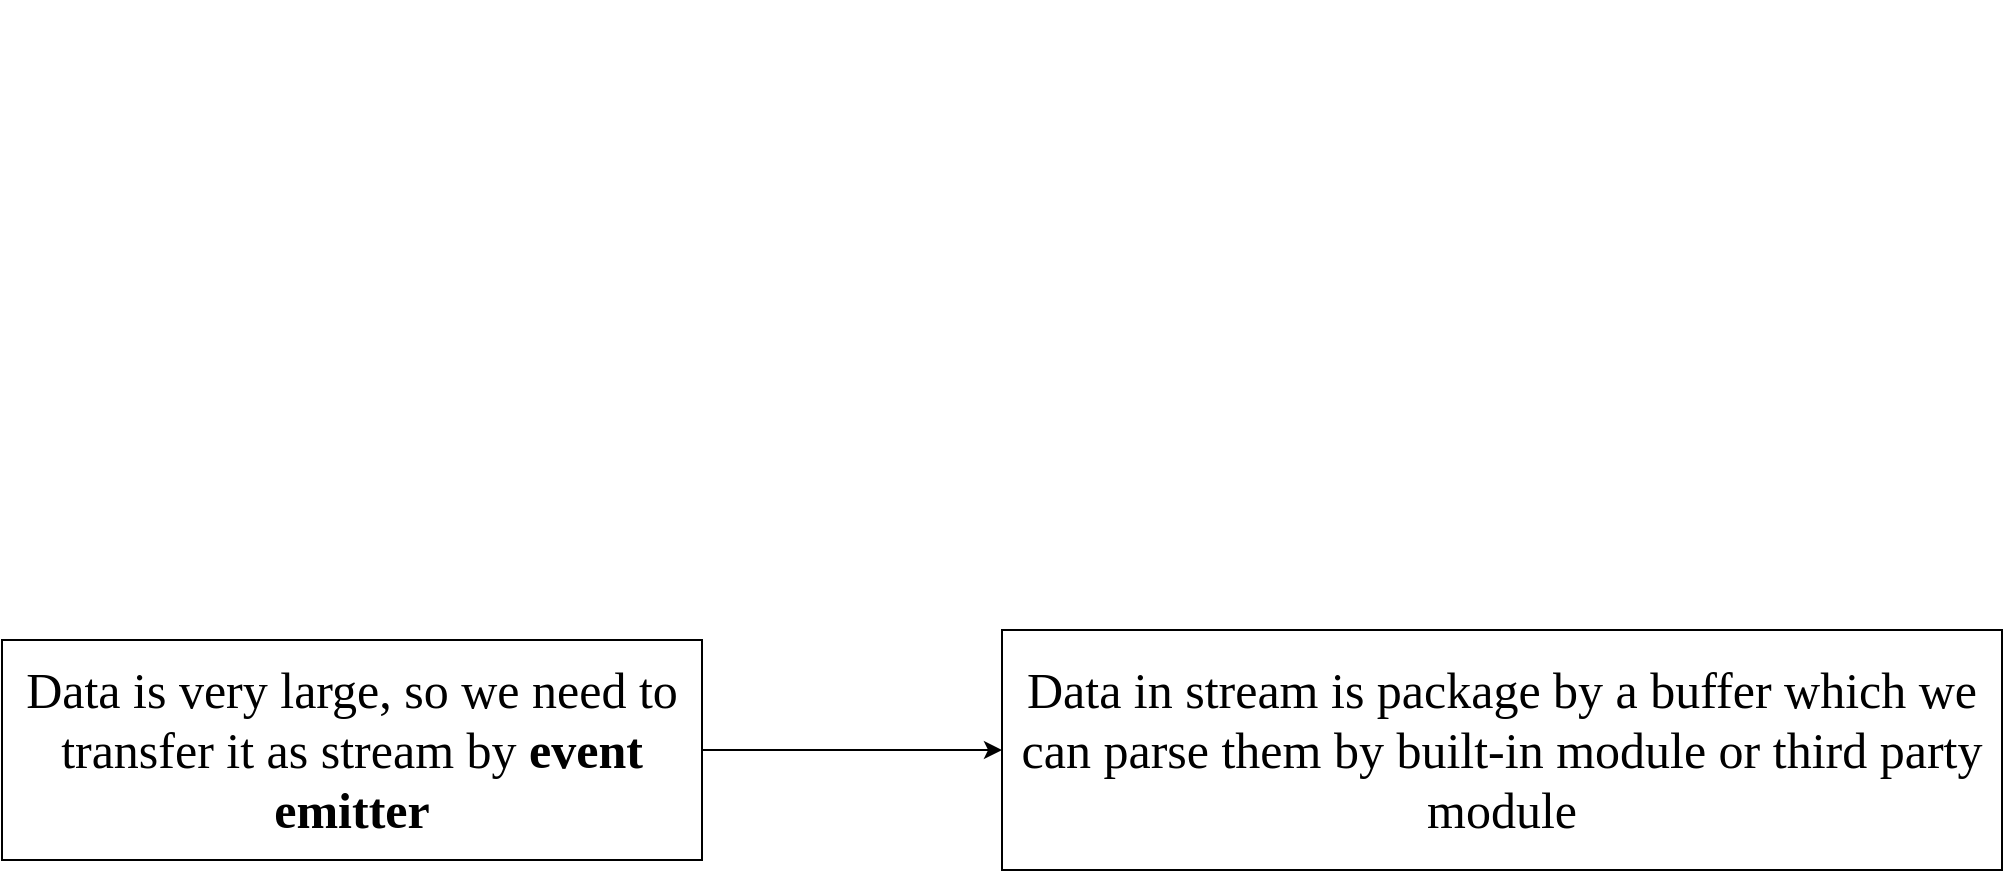 <mxfile version="17.2.5" type="github">
  <diagram id="hE01IFop1IBD-DR0Vh8y" name="Data Stream">
    <mxGraphModel dx="1398" dy="751" grid="1" gridSize="10" guides="1" tooltips="1" connect="1" arrows="1" fold="1" page="1" pageScale="1" pageWidth="850" pageHeight="1100" math="0" shadow="0">
      <root>
        <mxCell id="0" />
        <mxCell id="1" parent="0" />
        <mxCell id="OYFWDPGnAWsZwV81HNKP-2" value="" style="shape=image;verticalLabelPosition=bottom;labelBackgroundColor=default;verticalAlign=top;aspect=fixed;imageAspect=0;image=https://i.ytimg.com/vi/GlybFFMXXmQ/maxresdefault.jpg;" parent="1" vertex="1">
          <mxGeometry x="270" y="250" width="520" height="293" as="geometry" />
        </mxCell>
        <mxCell id="OYFWDPGnAWsZwV81HNKP-6" style="edgeStyle=orthogonalEdgeStyle;rounded=0;orthogonalLoop=1;jettySize=auto;html=1;fontFamily=Comfortaa;fontSource=https%3A%2F%2Ffonts.googleapis.com%2Fcss%3Ffamily%3DComfortaa;fontSize=25;" parent="1" source="OYFWDPGnAWsZwV81HNKP-4" target="OYFWDPGnAWsZwV81HNKP-5" edge="1">
          <mxGeometry relative="1" as="geometry" />
        </mxCell>
        <mxCell id="OYFWDPGnAWsZwV81HNKP-4" value="Data is very large, so we need to transfer it as stream by &lt;b&gt;event emitter&lt;/b&gt;" style="rounded=0;whiteSpace=wrap;html=1;fontFamily=Comfortaa;fontSource=https%3A%2F%2Ffonts.googleapis.com%2Fcss%3Ffamily%3DComfortaa;fontSize=25;" parent="1" vertex="1">
          <mxGeometry x="70" y="570" width="350" height="110" as="geometry" />
        </mxCell>
        <mxCell id="OYFWDPGnAWsZwV81HNKP-5" value="Data in stream is package by a buffer which we can parse them by built-in module or third party module" style="rounded=0;whiteSpace=wrap;html=1;fontFamily=Comfortaa;fontSource=https%3A%2F%2Ffonts.googleapis.com%2Fcss%3Ffamily%3DComfortaa;fontSize=25;" parent="1" vertex="1">
          <mxGeometry x="570" y="565" width="500" height="120" as="geometry" />
        </mxCell>
      </root>
    </mxGraphModel>
  </diagram>
</mxfile>
